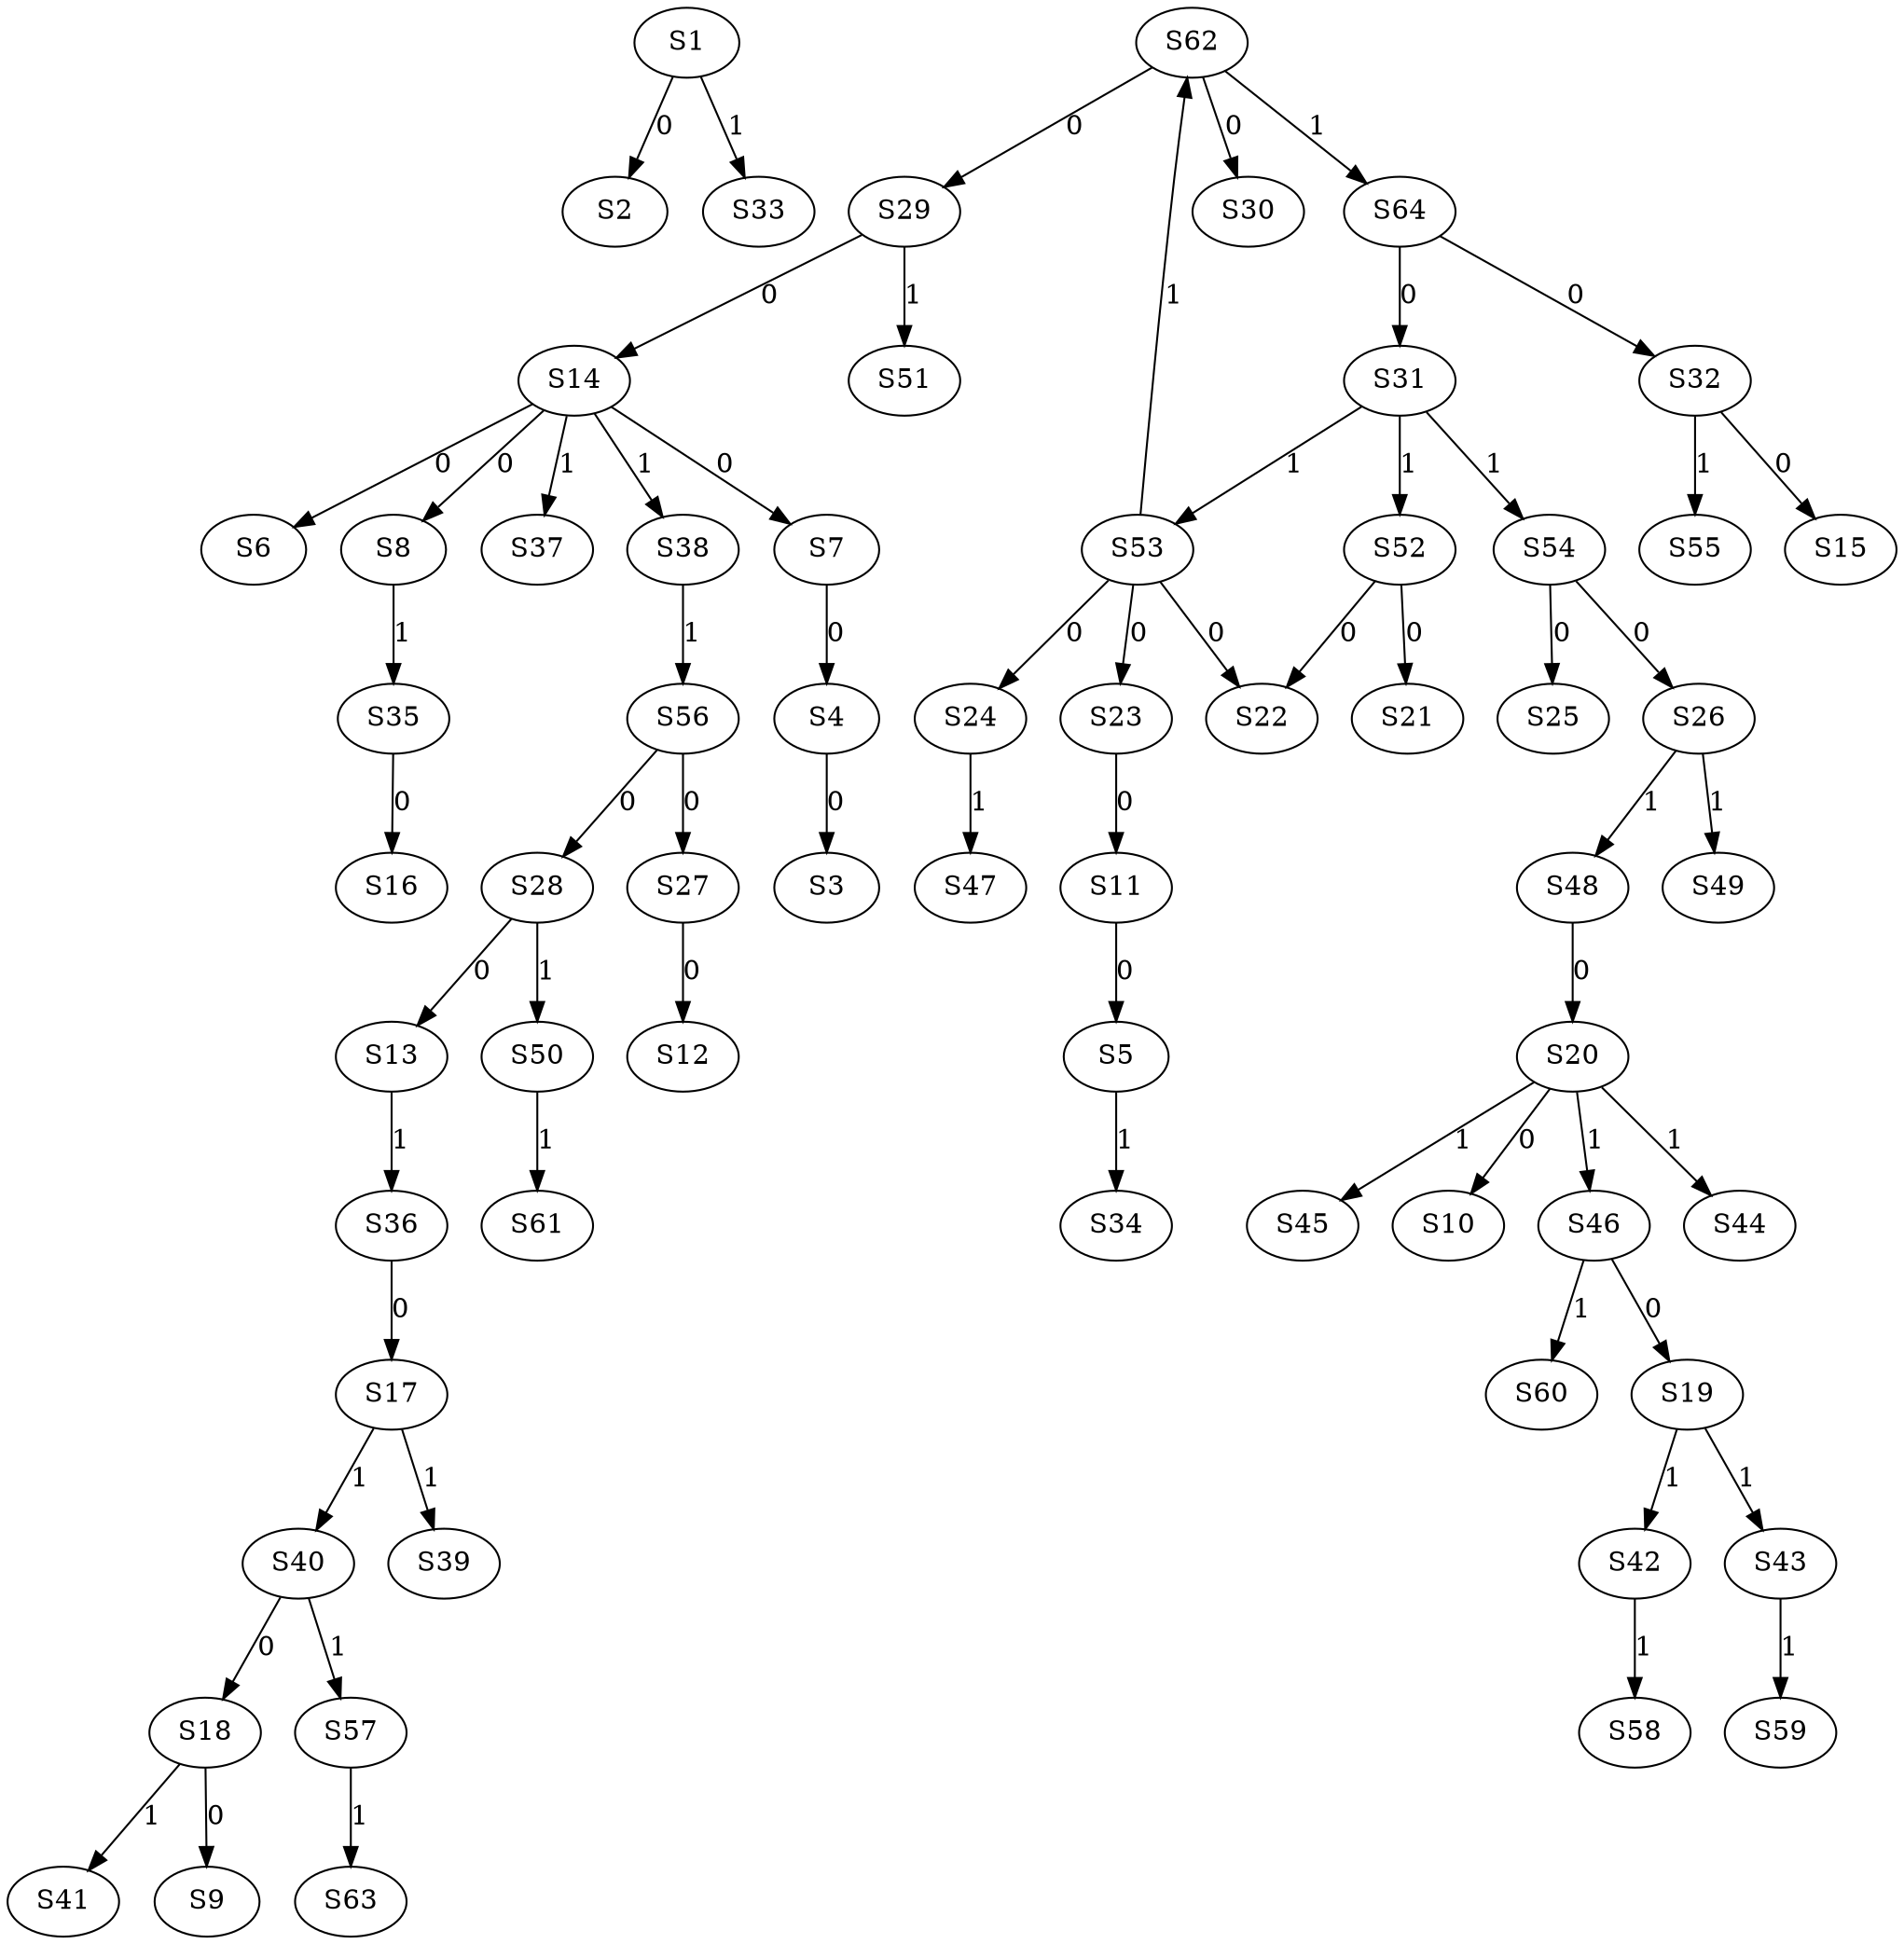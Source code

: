 strict digraph {
	S1 -> S2 [ label = 0 ];
	S4 -> S3 [ label = 0 ];
	S7 -> S4 [ label = 0 ];
	S11 -> S5 [ label = 0 ];
	S14 -> S6 [ label = 0 ];
	S14 -> S7 [ label = 0 ];
	S14 -> S8 [ label = 0 ];
	S18 -> S9 [ label = 0 ];
	S20 -> S10 [ label = 0 ];
	S23 -> S11 [ label = 0 ];
	S27 -> S12 [ label = 0 ];
	S28 -> S13 [ label = 0 ];
	S29 -> S14 [ label = 0 ];
	S32 -> S15 [ label = 0 ];
	S35 -> S16 [ label = 0 ];
	S36 -> S17 [ label = 0 ];
	S40 -> S18 [ label = 0 ];
	S46 -> S19 [ label = 0 ];
	S48 -> S20 [ label = 0 ];
	S52 -> S21 [ label = 0 ];
	S52 -> S22 [ label = 0 ];
	S53 -> S23 [ label = 0 ];
	S53 -> S24 [ label = 0 ];
	S54 -> S25 [ label = 0 ];
	S54 -> S26 [ label = 0 ];
	S56 -> S27 [ label = 0 ];
	S56 -> S28 [ label = 0 ];
	S62 -> S29 [ label = 0 ];
	S62 -> S30 [ label = 0 ];
	S64 -> S31 [ label = 0 ];
	S64 -> S32 [ label = 0 ];
	S1 -> S33 [ label = 1 ];
	S5 -> S34 [ label = 1 ];
	S8 -> S35 [ label = 1 ];
	S13 -> S36 [ label = 1 ];
	S14 -> S37 [ label = 1 ];
	S14 -> S38 [ label = 1 ];
	S17 -> S39 [ label = 1 ];
	S17 -> S40 [ label = 1 ];
	S18 -> S41 [ label = 1 ];
	S19 -> S42 [ label = 1 ];
	S19 -> S43 [ label = 1 ];
	S20 -> S44 [ label = 1 ];
	S20 -> S45 [ label = 1 ];
	S20 -> S46 [ label = 1 ];
	S24 -> S47 [ label = 1 ];
	S26 -> S48 [ label = 1 ];
	S26 -> S49 [ label = 1 ];
	S28 -> S50 [ label = 1 ];
	S29 -> S51 [ label = 1 ];
	S31 -> S52 [ label = 1 ];
	S31 -> S53 [ label = 1 ];
	S31 -> S54 [ label = 1 ];
	S32 -> S55 [ label = 1 ];
	S38 -> S56 [ label = 1 ];
	S40 -> S57 [ label = 1 ];
	S42 -> S58 [ label = 1 ];
	S43 -> S59 [ label = 1 ];
	S46 -> S60 [ label = 1 ];
	S50 -> S61 [ label = 1 ];
	S53 -> S62 [ label = 1 ];
	S57 -> S63 [ label = 1 ];
	S62 -> S64 [ label = 1 ];
	S53 -> S22 [ label = 0 ];
}